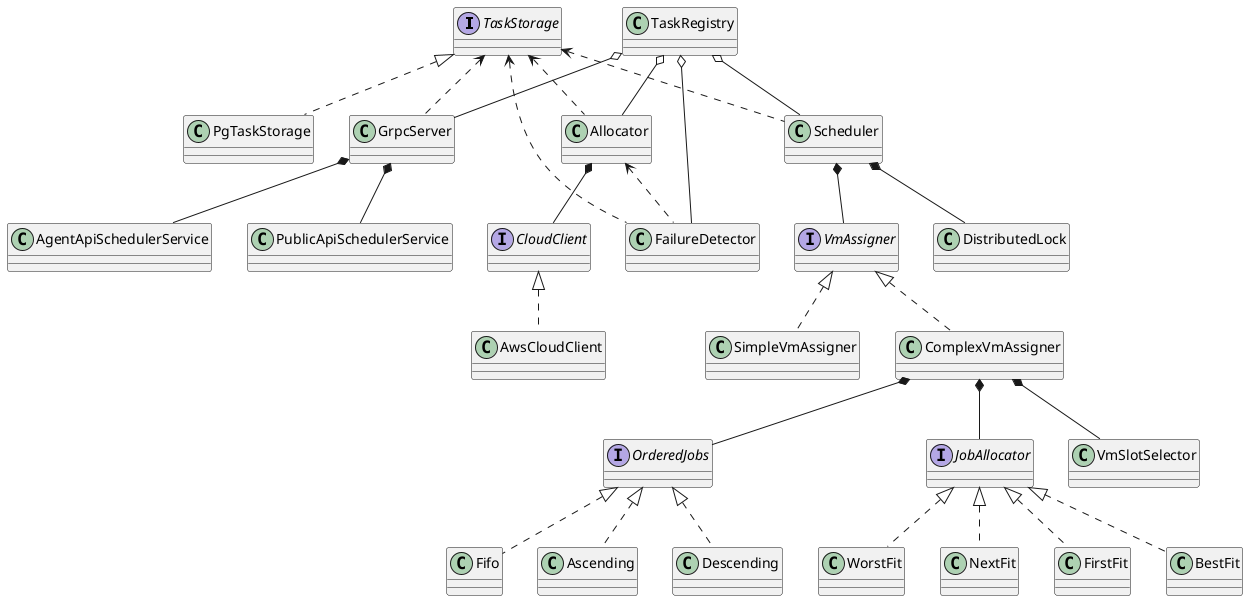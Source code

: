 @startuml

interface TaskStorage
class PgTaskStorage
TaskStorage <|.. PgTaskStorage

class Allocator
interface CloudClient
class AwsCloudClient

Allocator *-- CloudClient
CloudClient <|.. AwsCloudClient
TaskStorage <.. Allocator

class Scheduler
interface VmAssigner
interface OrderedJobs
class Fifo
class Ascending
class Descending
interface JobAllocator
class BestFit
class WorstFit
class NextFit
class FirstFit

class DistributedLock
Scheduler *-- DistributedLock

Scheduler *-- VmAssigner
TaskStorage <.. Scheduler
VmAssigner <|.. SimpleVmAssigner
VmAssigner <|.. ComplexVmAssigner
ComplexVmAssigner *-- OrderedJobs
OrderedJobs <|.. Fifo
OrderedJobs <|.. Ascending
OrderedJobs <|.. Descending
ComplexVmAssigner *-- JobAllocator
JobAllocator <|.. BestFit
JobAllocator <|.. WorstFit
JobAllocator <|.. NextFit
JobAllocator <|.. FirstFit
ComplexVmAssigner *-- VmSlotSelector

class FailureDetector
Allocator <.. FailureDetector
TaskStorage <.. FailureDetector

class GrpcServer
class AgentApiSchedulerService
class PublicApiSchedulerService
TaskStorage <.. GrpcServer
GrpcServer *-- AgentApiSchedulerService
GrpcServer *-- PublicApiSchedulerService

class TaskRegistry
TaskRegistry o-- Allocator
TaskRegistry o-- GrpcServer
TaskRegistry o-- Scheduler
TaskRegistry o-- FailureDetector

@enduml
